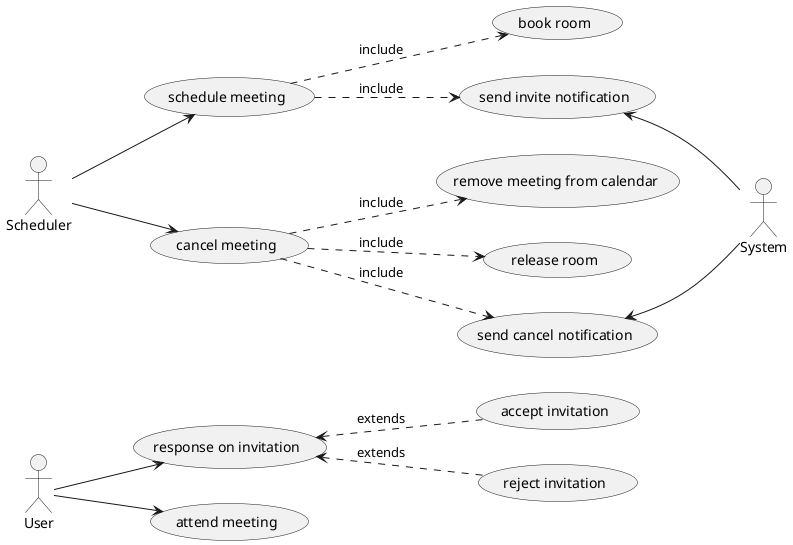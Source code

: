 @startuml
left to right direction

actor User
actor Scheduler
actor System

Scheduler --> (schedule meeting)
    (schedule meeting) ..> (book room): include
    (schedule meeting) ..> (send invite notification): include
Scheduler --> (cancel meeting)
    (cancel meeting) ..> (remove meeting from calendar): include
    (cancel meeting) ..> (release room): include
    (cancel meeting) ..> (send cancel notification): include

(send invite notification) <-- System
(send cancel notification) <-- System

User --> (response on invitation)
    (response on invitation) <.. (accept invitation): extends
    (response on invitation) <.. (reject invitation): extends
User --> (attend meeting)

@enduml
